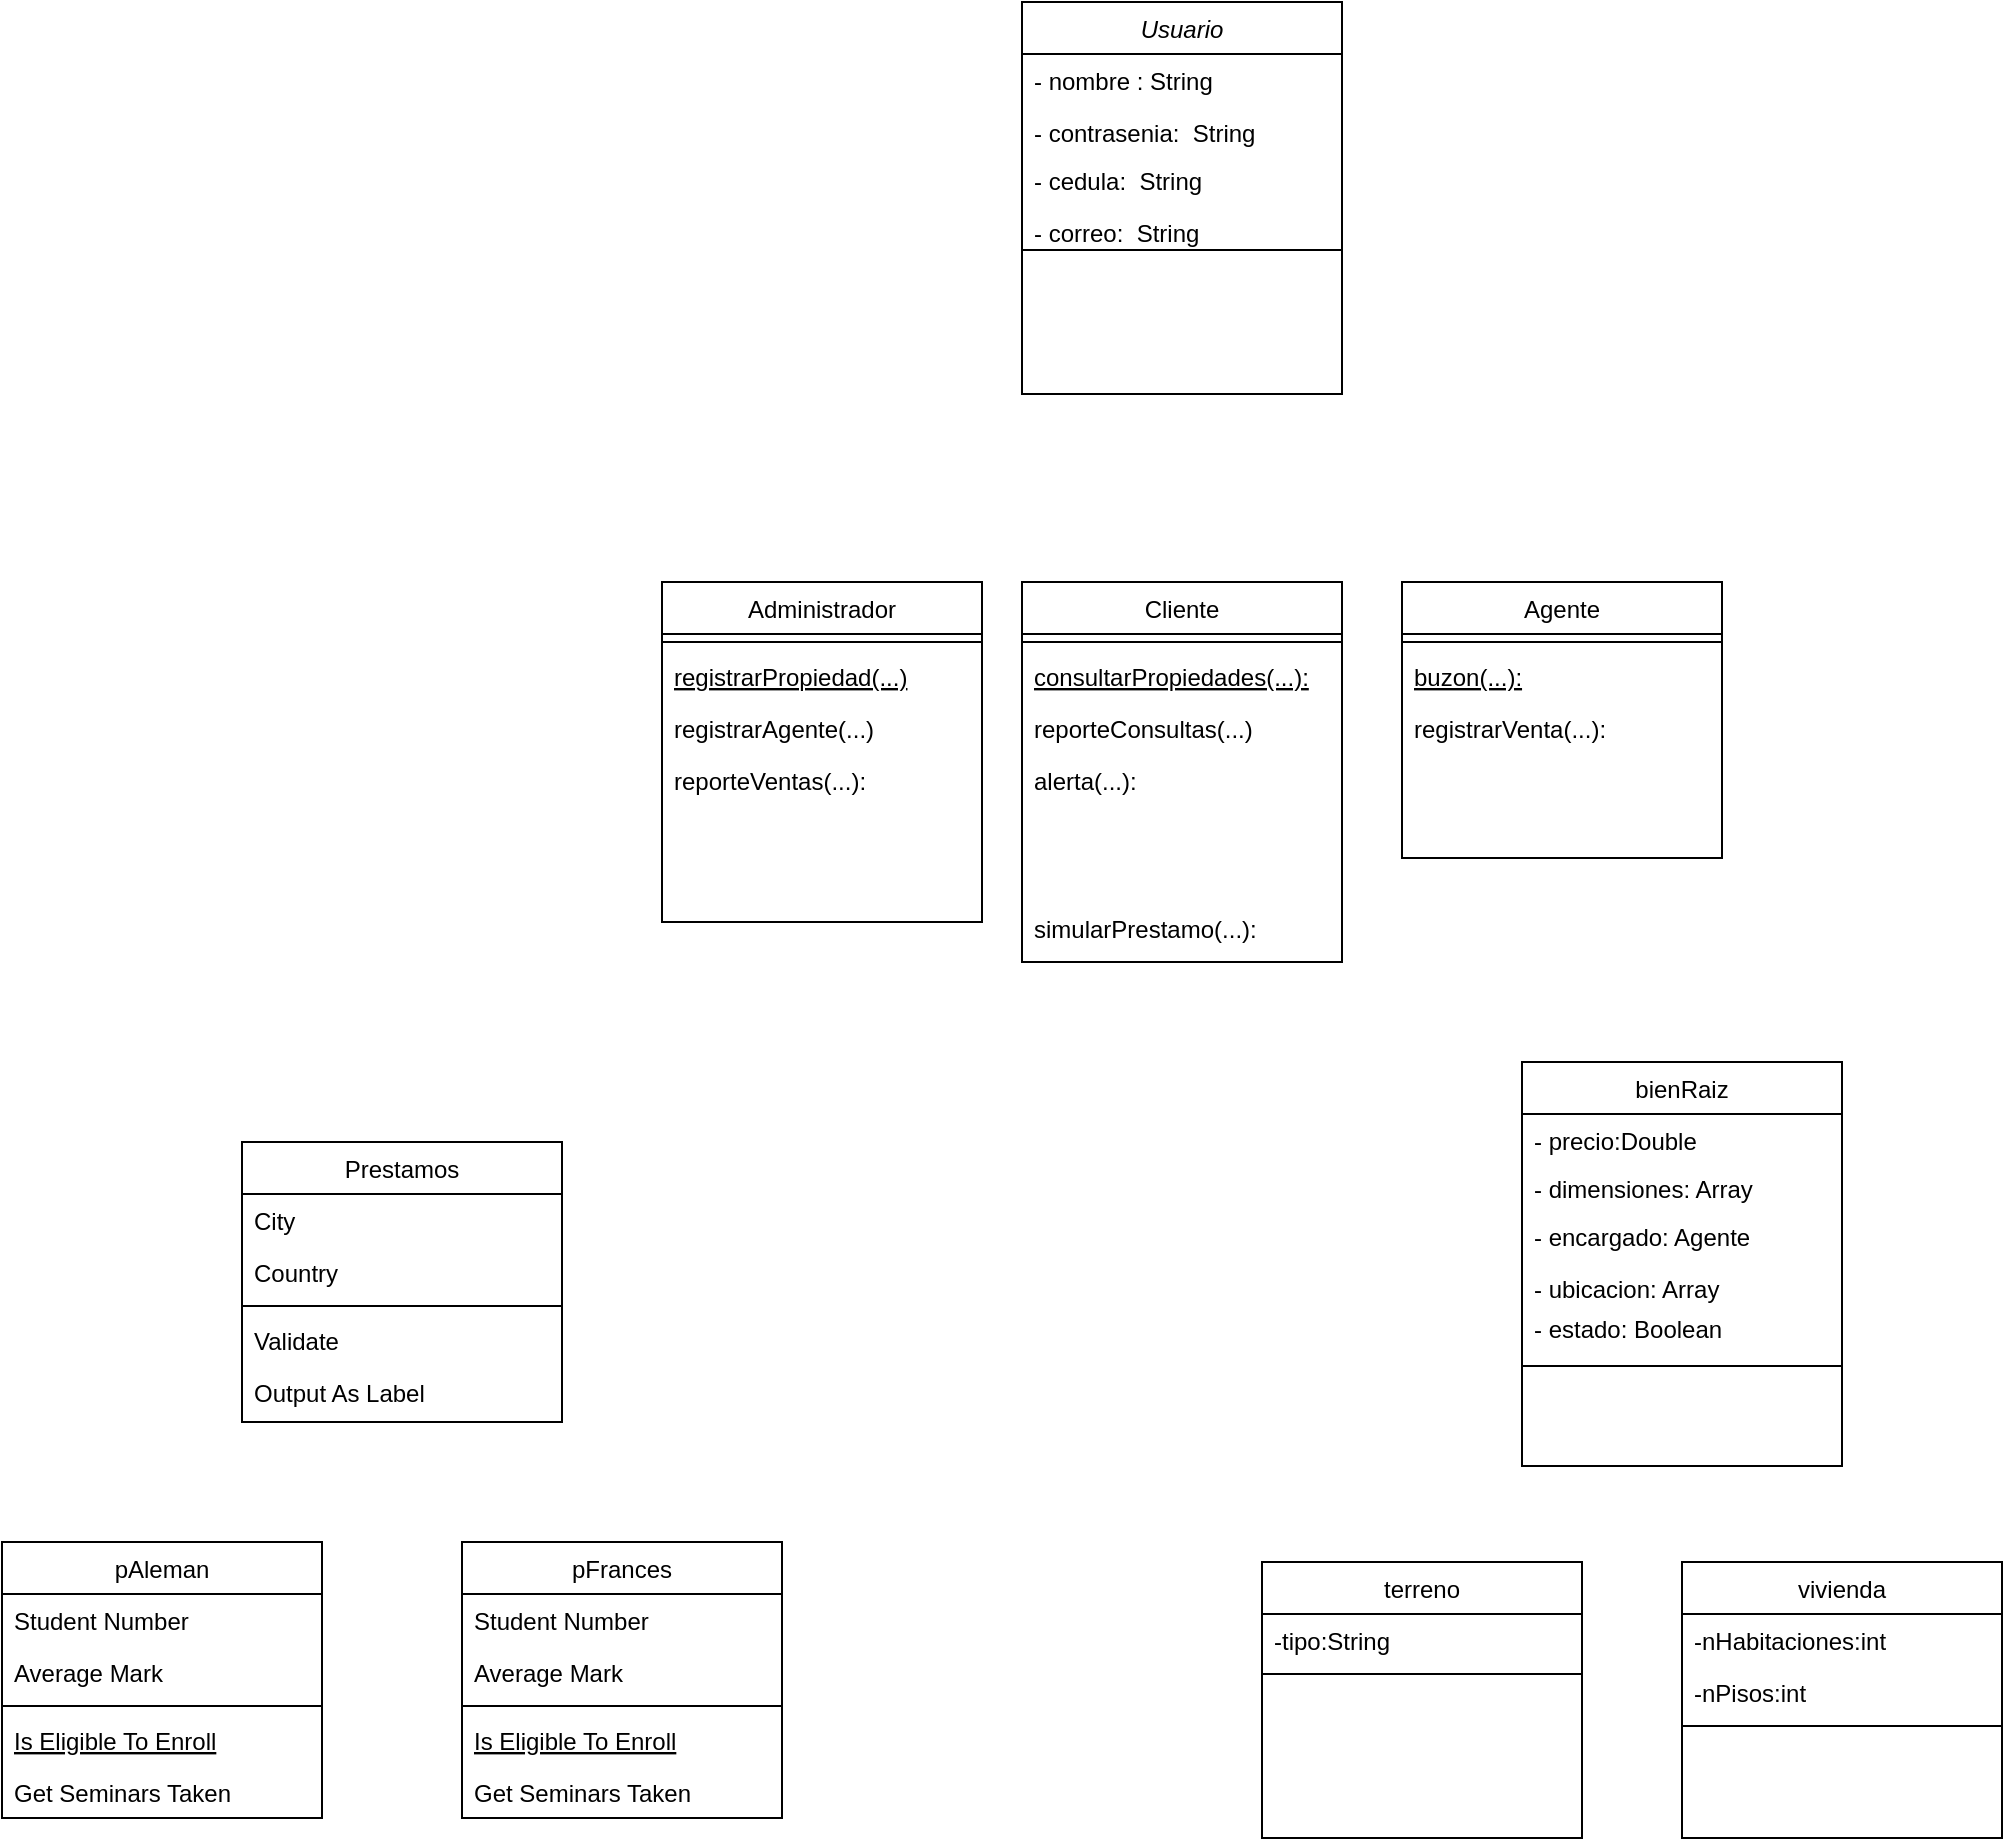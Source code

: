 <mxfile version="14.7.10" type="github">
  <diagram id="C5RBs43oDa-KdzZeNtuy" name="Page-1">
    <mxGraphModel dx="1695" dy="486" grid="1" gridSize="10" guides="1" tooltips="1" connect="1" arrows="1" fold="1" page="1" pageScale="1" pageWidth="827" pageHeight="1169" math="0" shadow="0">
      <root>
        <mxCell id="WIyWlLk6GJQsqaUBKTNV-0" />
        <mxCell id="WIyWlLk6GJQsqaUBKTNV-1" parent="WIyWlLk6GJQsqaUBKTNV-0" />
        <mxCell id="zkfFHV4jXpPFQw0GAbJ--0" value="Usuario" style="swimlane;fontStyle=2;align=center;verticalAlign=top;childLayout=stackLayout;horizontal=1;startSize=26;horizontalStack=0;resizeParent=1;resizeLast=0;collapsible=1;marginBottom=0;rounded=0;shadow=0;strokeWidth=1;" parent="WIyWlLk6GJQsqaUBKTNV-1" vertex="1">
          <mxGeometry x="120" y="70" width="160" height="196" as="geometry">
            <mxRectangle x="230" y="140" width="160" height="26" as="alternateBounds" />
          </mxGeometry>
        </mxCell>
        <mxCell id="zkfFHV4jXpPFQw0GAbJ--2" value="- nombre : String" style="text;align=left;verticalAlign=top;spacingLeft=4;spacingRight=4;overflow=hidden;rotatable=0;points=[[0,0.5],[1,0.5]];portConstraint=eastwest;rounded=0;shadow=0;html=0;" parent="zkfFHV4jXpPFQw0GAbJ--0" vertex="1">
          <mxGeometry y="26" width="160" height="26" as="geometry" />
        </mxCell>
        <mxCell id="zkfFHV4jXpPFQw0GAbJ--3" value="- contrasenia:  String&#xa; " style="text;align=left;verticalAlign=top;spacingLeft=4;spacingRight=4;overflow=hidden;rotatable=0;points=[[0,0.5],[1,0.5]];portConstraint=eastwest;rounded=0;shadow=0;html=0;" parent="zkfFHV4jXpPFQw0GAbJ--0" vertex="1">
          <mxGeometry y="52" width="160" height="26" as="geometry" />
        </mxCell>
        <mxCell id="zkfFHV4jXpPFQw0GAbJ--4" value="" style="line;html=1;strokeWidth=1;align=left;verticalAlign=middle;spacingTop=-1;spacingLeft=3;spacingRight=3;rotatable=0;labelPosition=right;points=[];portConstraint=eastwest;" parent="zkfFHV4jXpPFQw0GAbJ--0" vertex="1">
          <mxGeometry y="78" width="160" height="92" as="geometry" />
        </mxCell>
        <mxCell id="zkfFHV4jXpPFQw0GAbJ--6" value="Cliente" style="swimlane;fontStyle=0;align=center;verticalAlign=top;childLayout=stackLayout;horizontal=1;startSize=26;horizontalStack=0;resizeParent=1;resizeLast=0;collapsible=1;marginBottom=0;rounded=0;shadow=0;strokeWidth=1;" parent="WIyWlLk6GJQsqaUBKTNV-1" vertex="1">
          <mxGeometry x="120" y="360" width="160" height="190" as="geometry">
            <mxRectangle x="130" y="380" width="160" height="26" as="alternateBounds" />
          </mxGeometry>
        </mxCell>
        <mxCell id="zkfFHV4jXpPFQw0GAbJ--9" value="" style="line;html=1;strokeWidth=1;align=left;verticalAlign=middle;spacingTop=-1;spacingLeft=3;spacingRight=3;rotatable=0;labelPosition=right;points=[];portConstraint=eastwest;" parent="zkfFHV4jXpPFQw0GAbJ--6" vertex="1">
          <mxGeometry y="26" width="160" height="8" as="geometry" />
        </mxCell>
        <mxCell id="zkfFHV4jXpPFQw0GAbJ--10" value="consultarPropiedades(...):" style="text;align=left;verticalAlign=top;spacingLeft=4;spacingRight=4;overflow=hidden;rotatable=0;points=[[0,0.5],[1,0.5]];portConstraint=eastwest;fontStyle=4" parent="zkfFHV4jXpPFQw0GAbJ--6" vertex="1">
          <mxGeometry y="34" width="160" height="26" as="geometry" />
        </mxCell>
        <mxCell id="zkfFHV4jXpPFQw0GAbJ--11" value="reporteConsultas(...)" style="text;align=left;verticalAlign=top;spacingLeft=4;spacingRight=4;overflow=hidden;rotatable=0;points=[[0,0.5],[1,0.5]];portConstraint=eastwest;" parent="zkfFHV4jXpPFQw0GAbJ--6" vertex="1">
          <mxGeometry y="60" width="160" height="26" as="geometry" />
        </mxCell>
        <mxCell id="CY76NR0OJ5NZ0YB6ovkI-55" value="alerta(...):" style="text;align=left;verticalAlign=top;spacingLeft=4;spacingRight=4;overflow=hidden;rotatable=0;points=[[0,0.5],[1,0.5]];portConstraint=eastwest;" vertex="1" parent="zkfFHV4jXpPFQw0GAbJ--6">
          <mxGeometry y="86" width="160" height="26" as="geometry" />
        </mxCell>
        <mxCell id="zkfFHV4jXpPFQw0GAbJ--17" value="Prestamos" style="swimlane;fontStyle=0;align=center;verticalAlign=top;childLayout=stackLayout;horizontal=1;startSize=26;horizontalStack=0;resizeParent=1;resizeLast=0;collapsible=1;marginBottom=0;rounded=0;shadow=0;strokeWidth=1;" parent="WIyWlLk6GJQsqaUBKTNV-1" vertex="1">
          <mxGeometry x="-270" y="640" width="160" height="140" as="geometry">
            <mxRectangle x="550" y="140" width="160" height="26" as="alternateBounds" />
          </mxGeometry>
        </mxCell>
        <mxCell id="zkfFHV4jXpPFQw0GAbJ--19" value="City" style="text;align=left;verticalAlign=top;spacingLeft=4;spacingRight=4;overflow=hidden;rotatable=0;points=[[0,0.5],[1,0.5]];portConstraint=eastwest;rounded=0;shadow=0;html=0;" parent="zkfFHV4jXpPFQw0GAbJ--17" vertex="1">
          <mxGeometry y="26" width="160" height="26" as="geometry" />
        </mxCell>
        <mxCell id="zkfFHV4jXpPFQw0GAbJ--22" value="Country" style="text;align=left;verticalAlign=top;spacingLeft=4;spacingRight=4;overflow=hidden;rotatable=0;points=[[0,0.5],[1,0.5]];portConstraint=eastwest;rounded=0;shadow=0;html=0;" parent="zkfFHV4jXpPFQw0GAbJ--17" vertex="1">
          <mxGeometry y="52" width="160" height="26" as="geometry" />
        </mxCell>
        <mxCell id="zkfFHV4jXpPFQw0GAbJ--23" value="" style="line;html=1;strokeWidth=1;align=left;verticalAlign=middle;spacingTop=-1;spacingLeft=3;spacingRight=3;rotatable=0;labelPosition=right;points=[];portConstraint=eastwest;" parent="zkfFHV4jXpPFQw0GAbJ--17" vertex="1">
          <mxGeometry y="78" width="160" height="8" as="geometry" />
        </mxCell>
        <mxCell id="zkfFHV4jXpPFQw0GAbJ--24" value="Validate" style="text;align=left;verticalAlign=top;spacingLeft=4;spacingRight=4;overflow=hidden;rotatable=0;points=[[0,0.5],[1,0.5]];portConstraint=eastwest;" parent="zkfFHV4jXpPFQw0GAbJ--17" vertex="1">
          <mxGeometry y="86" width="160" height="26" as="geometry" />
        </mxCell>
        <mxCell id="zkfFHV4jXpPFQw0GAbJ--25" value="Output As Label" style="text;align=left;verticalAlign=top;spacingLeft=4;spacingRight=4;overflow=hidden;rotatable=0;points=[[0,0.5],[1,0.5]];portConstraint=eastwest;" parent="zkfFHV4jXpPFQw0GAbJ--17" vertex="1">
          <mxGeometry y="112" width="160" height="26" as="geometry" />
        </mxCell>
        <mxCell id="CY76NR0OJ5NZ0YB6ovkI-0" value="Agente" style="swimlane;fontStyle=0;align=center;verticalAlign=top;childLayout=stackLayout;horizontal=1;startSize=26;horizontalStack=0;resizeParent=1;resizeLast=0;collapsible=1;marginBottom=0;rounded=0;shadow=0;strokeWidth=1;" vertex="1" parent="WIyWlLk6GJQsqaUBKTNV-1">
          <mxGeometry x="310" y="360" width="160" height="138" as="geometry">
            <mxRectangle x="130" y="380" width="160" height="26" as="alternateBounds" />
          </mxGeometry>
        </mxCell>
        <mxCell id="CY76NR0OJ5NZ0YB6ovkI-3" value="" style="line;html=1;strokeWidth=1;align=left;verticalAlign=middle;spacingTop=-1;spacingLeft=3;spacingRight=3;rotatable=0;labelPosition=right;points=[];portConstraint=eastwest;" vertex="1" parent="CY76NR0OJ5NZ0YB6ovkI-0">
          <mxGeometry y="26" width="160" height="8" as="geometry" />
        </mxCell>
        <mxCell id="CY76NR0OJ5NZ0YB6ovkI-4" value="buzon(...):" style="text;align=left;verticalAlign=top;spacingLeft=4;spacingRight=4;overflow=hidden;rotatable=0;points=[[0,0.5],[1,0.5]];portConstraint=eastwest;fontStyle=4" vertex="1" parent="CY76NR0OJ5NZ0YB6ovkI-0">
          <mxGeometry y="34" width="160" height="26" as="geometry" />
        </mxCell>
        <mxCell id="CY76NR0OJ5NZ0YB6ovkI-5" value="registrarVenta(...):" style="text;align=left;verticalAlign=top;spacingLeft=4;spacingRight=4;overflow=hidden;rotatable=0;points=[[0,0.5],[1,0.5]];portConstraint=eastwest;" vertex="1" parent="CY76NR0OJ5NZ0YB6ovkI-0">
          <mxGeometry y="60" width="160" height="26" as="geometry" />
        </mxCell>
        <mxCell id="CY76NR0OJ5NZ0YB6ovkI-6" value="Administrador" style="swimlane;fontStyle=0;align=center;verticalAlign=top;childLayout=stackLayout;horizontal=1;startSize=26;horizontalStack=0;resizeParent=1;resizeLast=0;collapsible=1;marginBottom=0;rounded=0;shadow=0;strokeWidth=1;" vertex="1" parent="WIyWlLk6GJQsqaUBKTNV-1">
          <mxGeometry x="-60" y="360" width="160" height="170" as="geometry">
            <mxRectangle x="130" y="380" width="160" height="26" as="alternateBounds" />
          </mxGeometry>
        </mxCell>
        <mxCell id="CY76NR0OJ5NZ0YB6ovkI-9" value="" style="line;html=1;strokeWidth=1;align=left;verticalAlign=middle;spacingTop=-1;spacingLeft=3;spacingRight=3;rotatable=0;labelPosition=right;points=[];portConstraint=eastwest;" vertex="1" parent="CY76NR0OJ5NZ0YB6ovkI-6">
          <mxGeometry y="26" width="160" height="8" as="geometry" />
        </mxCell>
        <mxCell id="CY76NR0OJ5NZ0YB6ovkI-10" value="registrarPropiedad(...)" style="text;align=left;verticalAlign=top;spacingLeft=4;spacingRight=4;overflow=hidden;rotatable=0;points=[[0,0.5],[1,0.5]];portConstraint=eastwest;fontStyle=4" vertex="1" parent="CY76NR0OJ5NZ0YB6ovkI-6">
          <mxGeometry y="34" width="160" height="26" as="geometry" />
        </mxCell>
        <mxCell id="CY76NR0OJ5NZ0YB6ovkI-11" value="registrarAgente(...)" style="text;align=left;verticalAlign=top;spacingLeft=4;spacingRight=4;overflow=hidden;rotatable=0;points=[[0,0.5],[1,0.5]];portConstraint=eastwest;" vertex="1" parent="CY76NR0OJ5NZ0YB6ovkI-6">
          <mxGeometry y="60" width="160" height="26" as="geometry" />
        </mxCell>
        <mxCell id="CY76NR0OJ5NZ0YB6ovkI-54" value="reporteVentas(...):" style="text;align=left;verticalAlign=top;spacingLeft=4;spacingRight=4;overflow=hidden;rotatable=0;points=[[0,0.5],[1,0.5]];portConstraint=eastwest;" vertex="1" parent="CY76NR0OJ5NZ0YB6ovkI-6">
          <mxGeometry y="86" width="160" height="26" as="geometry" />
        </mxCell>
        <mxCell id="CY76NR0OJ5NZ0YB6ovkI-24" value="pAleman" style="swimlane;fontStyle=0;align=center;verticalAlign=top;childLayout=stackLayout;horizontal=1;startSize=26;horizontalStack=0;resizeParent=1;resizeLast=0;collapsible=1;marginBottom=0;rounded=0;shadow=0;strokeWidth=1;" vertex="1" parent="WIyWlLk6GJQsqaUBKTNV-1">
          <mxGeometry x="-390" y="840" width="160" height="138" as="geometry">
            <mxRectangle x="130" y="380" width="160" height="26" as="alternateBounds" />
          </mxGeometry>
        </mxCell>
        <mxCell id="CY76NR0OJ5NZ0YB6ovkI-25" value="Student Number" style="text;align=left;verticalAlign=top;spacingLeft=4;spacingRight=4;overflow=hidden;rotatable=0;points=[[0,0.5],[1,0.5]];portConstraint=eastwest;" vertex="1" parent="CY76NR0OJ5NZ0YB6ovkI-24">
          <mxGeometry y="26" width="160" height="26" as="geometry" />
        </mxCell>
        <mxCell id="CY76NR0OJ5NZ0YB6ovkI-26" value="Average Mark" style="text;align=left;verticalAlign=top;spacingLeft=4;spacingRight=4;overflow=hidden;rotatable=0;points=[[0,0.5],[1,0.5]];portConstraint=eastwest;rounded=0;shadow=0;html=0;" vertex="1" parent="CY76NR0OJ5NZ0YB6ovkI-24">
          <mxGeometry y="52" width="160" height="26" as="geometry" />
        </mxCell>
        <mxCell id="CY76NR0OJ5NZ0YB6ovkI-27" value="" style="line;html=1;strokeWidth=1;align=left;verticalAlign=middle;spacingTop=-1;spacingLeft=3;spacingRight=3;rotatable=0;labelPosition=right;points=[];portConstraint=eastwest;" vertex="1" parent="CY76NR0OJ5NZ0YB6ovkI-24">
          <mxGeometry y="78" width="160" height="8" as="geometry" />
        </mxCell>
        <mxCell id="CY76NR0OJ5NZ0YB6ovkI-28" value="Is Eligible To Enroll" style="text;align=left;verticalAlign=top;spacingLeft=4;spacingRight=4;overflow=hidden;rotatable=0;points=[[0,0.5],[1,0.5]];portConstraint=eastwest;fontStyle=4" vertex="1" parent="CY76NR0OJ5NZ0YB6ovkI-24">
          <mxGeometry y="86" width="160" height="26" as="geometry" />
        </mxCell>
        <mxCell id="CY76NR0OJ5NZ0YB6ovkI-29" value="Get Seminars Taken" style="text;align=left;verticalAlign=top;spacingLeft=4;spacingRight=4;overflow=hidden;rotatable=0;points=[[0,0.5],[1,0.5]];portConstraint=eastwest;" vertex="1" parent="CY76NR0OJ5NZ0YB6ovkI-24">
          <mxGeometry y="112" width="160" height="26" as="geometry" />
        </mxCell>
        <mxCell id="CY76NR0OJ5NZ0YB6ovkI-30" value="pFrances" style="swimlane;fontStyle=0;align=center;verticalAlign=top;childLayout=stackLayout;horizontal=1;startSize=26;horizontalStack=0;resizeParent=1;resizeLast=0;collapsible=1;marginBottom=0;rounded=0;shadow=0;strokeWidth=1;" vertex="1" parent="WIyWlLk6GJQsqaUBKTNV-1">
          <mxGeometry x="-160" y="840" width="160" height="138" as="geometry">
            <mxRectangle x="130" y="380" width="160" height="26" as="alternateBounds" />
          </mxGeometry>
        </mxCell>
        <mxCell id="CY76NR0OJ5NZ0YB6ovkI-31" value="Student Number" style="text;align=left;verticalAlign=top;spacingLeft=4;spacingRight=4;overflow=hidden;rotatable=0;points=[[0,0.5],[1,0.5]];portConstraint=eastwest;" vertex="1" parent="CY76NR0OJ5NZ0YB6ovkI-30">
          <mxGeometry y="26" width="160" height="26" as="geometry" />
        </mxCell>
        <mxCell id="CY76NR0OJ5NZ0YB6ovkI-32" value="Average Mark" style="text;align=left;verticalAlign=top;spacingLeft=4;spacingRight=4;overflow=hidden;rotatable=0;points=[[0,0.5],[1,0.5]];portConstraint=eastwest;rounded=0;shadow=0;html=0;" vertex="1" parent="CY76NR0OJ5NZ0YB6ovkI-30">
          <mxGeometry y="52" width="160" height="26" as="geometry" />
        </mxCell>
        <mxCell id="CY76NR0OJ5NZ0YB6ovkI-33" value="" style="line;html=1;strokeWidth=1;align=left;verticalAlign=middle;spacingTop=-1;spacingLeft=3;spacingRight=3;rotatable=0;labelPosition=right;points=[];portConstraint=eastwest;" vertex="1" parent="CY76NR0OJ5NZ0YB6ovkI-30">
          <mxGeometry y="78" width="160" height="8" as="geometry" />
        </mxCell>
        <mxCell id="CY76NR0OJ5NZ0YB6ovkI-34" value="Is Eligible To Enroll" style="text;align=left;verticalAlign=top;spacingLeft=4;spacingRight=4;overflow=hidden;rotatable=0;points=[[0,0.5],[1,0.5]];portConstraint=eastwest;fontStyle=4" vertex="1" parent="CY76NR0OJ5NZ0YB6ovkI-30">
          <mxGeometry y="86" width="160" height="26" as="geometry" />
        </mxCell>
        <mxCell id="CY76NR0OJ5NZ0YB6ovkI-35" value="Get Seminars Taken" style="text;align=left;verticalAlign=top;spacingLeft=4;spacingRight=4;overflow=hidden;rotatable=0;points=[[0,0.5],[1,0.5]];portConstraint=eastwest;" vertex="1" parent="CY76NR0OJ5NZ0YB6ovkI-30">
          <mxGeometry y="112" width="160" height="26" as="geometry" />
        </mxCell>
        <mxCell id="CY76NR0OJ5NZ0YB6ovkI-36" value="bienRaiz" style="swimlane;fontStyle=0;align=center;verticalAlign=top;childLayout=stackLayout;horizontal=1;startSize=26;horizontalStack=0;resizeParent=1;resizeLast=0;collapsible=1;marginBottom=0;rounded=0;shadow=0;strokeWidth=1;" vertex="1" parent="WIyWlLk6GJQsqaUBKTNV-1">
          <mxGeometry x="370" y="600" width="160" height="202" as="geometry">
            <mxRectangle x="550" y="140" width="160" height="26" as="alternateBounds" />
          </mxGeometry>
        </mxCell>
        <mxCell id="CY76NR0OJ5NZ0YB6ovkI-37" value="- precio:Double " style="text;align=left;verticalAlign=top;spacingLeft=4;spacingRight=4;overflow=hidden;rotatable=0;points=[[0,0.5],[1,0.5]];portConstraint=eastwest;rounded=0;shadow=0;html=0;" vertex="1" parent="CY76NR0OJ5NZ0YB6ovkI-36">
          <mxGeometry y="26" width="160" height="24" as="geometry" />
        </mxCell>
        <mxCell id="CY76NR0OJ5NZ0YB6ovkI-57" value="- dimensiones: Array " style="text;align=left;verticalAlign=top;spacingLeft=4;spacingRight=4;overflow=hidden;rotatable=0;points=[[0,0.5],[1,0.5]];portConstraint=eastwest;rounded=0;shadow=0;html=0;" vertex="1" parent="CY76NR0OJ5NZ0YB6ovkI-36">
          <mxGeometry y="50" width="160" height="24" as="geometry" />
        </mxCell>
        <mxCell id="CY76NR0OJ5NZ0YB6ovkI-59" value="- encargado: Agente" style="text;align=left;verticalAlign=top;spacingLeft=4;spacingRight=4;overflow=hidden;rotatable=0;points=[[0,0.5],[1,0.5]];portConstraint=eastwest;rounded=0;shadow=0;html=0;" vertex="1" parent="CY76NR0OJ5NZ0YB6ovkI-36">
          <mxGeometry y="74" width="160" height="26" as="geometry" />
        </mxCell>
        <mxCell id="CY76NR0OJ5NZ0YB6ovkI-58" value="- ubicacion: Array " style="text;align=left;verticalAlign=top;spacingLeft=4;spacingRight=4;overflow=hidden;rotatable=0;points=[[0,0.5],[1,0.5]];portConstraint=eastwest;rounded=0;shadow=0;html=0;" vertex="1" parent="CY76NR0OJ5NZ0YB6ovkI-36">
          <mxGeometry y="100" width="160" height="24" as="geometry" />
        </mxCell>
        <mxCell id="CY76NR0OJ5NZ0YB6ovkI-39" value="" style="line;html=1;strokeWidth=1;align=left;verticalAlign=middle;spacingTop=-1;spacingLeft=3;spacingRight=3;rotatable=0;labelPosition=right;points=[];portConstraint=eastwest;" vertex="1" parent="CY76NR0OJ5NZ0YB6ovkI-36">
          <mxGeometry y="124" width="160" height="56" as="geometry" />
        </mxCell>
        <mxCell id="CY76NR0OJ5NZ0YB6ovkI-42" value="terreno" style="swimlane;fontStyle=0;align=center;verticalAlign=top;childLayout=stackLayout;horizontal=1;startSize=26;horizontalStack=0;resizeParent=1;resizeLast=0;collapsible=1;marginBottom=0;rounded=0;shadow=0;strokeWidth=1;" vertex="1" parent="WIyWlLk6GJQsqaUBKTNV-1">
          <mxGeometry x="240" y="850" width="160" height="138" as="geometry">
            <mxRectangle x="130" y="380" width="160" height="26" as="alternateBounds" />
          </mxGeometry>
        </mxCell>
        <mxCell id="CY76NR0OJ5NZ0YB6ovkI-43" value="-tipo:String" style="text;align=left;verticalAlign=top;spacingLeft=4;spacingRight=4;overflow=hidden;rotatable=0;points=[[0,0.5],[1,0.5]];portConstraint=eastwest;" vertex="1" parent="CY76NR0OJ5NZ0YB6ovkI-42">
          <mxGeometry y="26" width="160" height="26" as="geometry" />
        </mxCell>
        <mxCell id="CY76NR0OJ5NZ0YB6ovkI-45" value="" style="line;html=1;strokeWidth=1;align=left;verticalAlign=middle;spacingTop=-1;spacingLeft=3;spacingRight=3;rotatable=0;labelPosition=right;points=[];portConstraint=eastwest;" vertex="1" parent="CY76NR0OJ5NZ0YB6ovkI-42">
          <mxGeometry y="52" width="160" height="8" as="geometry" />
        </mxCell>
        <mxCell id="CY76NR0OJ5NZ0YB6ovkI-48" value="vivienda" style="swimlane;fontStyle=0;align=center;verticalAlign=top;childLayout=stackLayout;horizontal=1;startSize=26;horizontalStack=0;resizeParent=1;resizeLast=0;collapsible=1;marginBottom=0;rounded=0;shadow=0;strokeWidth=1;" vertex="1" parent="WIyWlLk6GJQsqaUBKTNV-1">
          <mxGeometry x="450" y="850" width="160" height="138" as="geometry">
            <mxRectangle x="130" y="380" width="160" height="26" as="alternateBounds" />
          </mxGeometry>
        </mxCell>
        <mxCell id="CY76NR0OJ5NZ0YB6ovkI-49" value="-nHabitaciones:int" style="text;align=left;verticalAlign=top;spacingLeft=4;spacingRight=4;overflow=hidden;rotatable=0;points=[[0,0.5],[1,0.5]];portConstraint=eastwest;" vertex="1" parent="CY76NR0OJ5NZ0YB6ovkI-48">
          <mxGeometry y="26" width="160" height="26" as="geometry" />
        </mxCell>
        <mxCell id="CY76NR0OJ5NZ0YB6ovkI-50" value="-nPisos:int" style="text;align=left;verticalAlign=top;spacingLeft=4;spacingRight=4;overflow=hidden;rotatable=0;points=[[0,0.5],[1,0.5]];portConstraint=eastwest;rounded=0;shadow=0;html=0;" vertex="1" parent="CY76NR0OJ5NZ0YB6ovkI-48">
          <mxGeometry y="52" width="160" height="26" as="geometry" />
        </mxCell>
        <mxCell id="CY76NR0OJ5NZ0YB6ovkI-51" value="" style="line;html=1;strokeWidth=1;align=left;verticalAlign=middle;spacingTop=-1;spacingLeft=3;spacingRight=3;rotatable=0;labelPosition=right;points=[];portConstraint=eastwest;" vertex="1" parent="CY76NR0OJ5NZ0YB6ovkI-48">
          <mxGeometry y="78" width="160" height="8" as="geometry" />
        </mxCell>
        <mxCell id="CY76NR0OJ5NZ0YB6ovkI-56" value="simularPrestamo(...):" style="text;align=left;verticalAlign=top;spacingLeft=4;spacingRight=4;overflow=hidden;rotatable=0;points=[[0,0.5],[1,0.5]];portConstraint=eastwest;" vertex="1" parent="WIyWlLk6GJQsqaUBKTNV-1">
          <mxGeometry x="120" y="520" width="160" height="26" as="geometry" />
        </mxCell>
        <mxCell id="CY76NR0OJ5NZ0YB6ovkI-60" value="- cedula:  String&#xa; " style="text;align=left;verticalAlign=top;spacingLeft=4;spacingRight=4;overflow=hidden;rotatable=0;points=[[0,0.5],[1,0.5]];portConstraint=eastwest;rounded=0;shadow=0;html=0;" vertex="1" parent="WIyWlLk6GJQsqaUBKTNV-1">
          <mxGeometry x="120" y="146" width="160" height="26" as="geometry" />
        </mxCell>
        <mxCell id="CY76NR0OJ5NZ0YB6ovkI-61" value="- correo:  String&#xa; " style="text;align=left;verticalAlign=top;spacingLeft=4;spacingRight=4;overflow=hidden;rotatable=0;points=[[0,0.5],[1,0.5]];portConstraint=eastwest;rounded=0;shadow=0;html=0;" vertex="1" parent="WIyWlLk6GJQsqaUBKTNV-1">
          <mxGeometry x="120" y="172" width="160" height="26" as="geometry" />
        </mxCell>
        <mxCell id="CY76NR0OJ5NZ0YB6ovkI-62" value="- estado: Boolean" style="text;align=left;verticalAlign=top;spacingLeft=4;spacingRight=4;overflow=hidden;rotatable=0;points=[[0,0.5],[1,0.5]];portConstraint=eastwest;rounded=0;shadow=0;html=0;" vertex="1" parent="WIyWlLk6GJQsqaUBKTNV-1">
          <mxGeometry x="370" y="720" width="160" height="24" as="geometry" />
        </mxCell>
      </root>
    </mxGraphModel>
  </diagram>
</mxfile>
